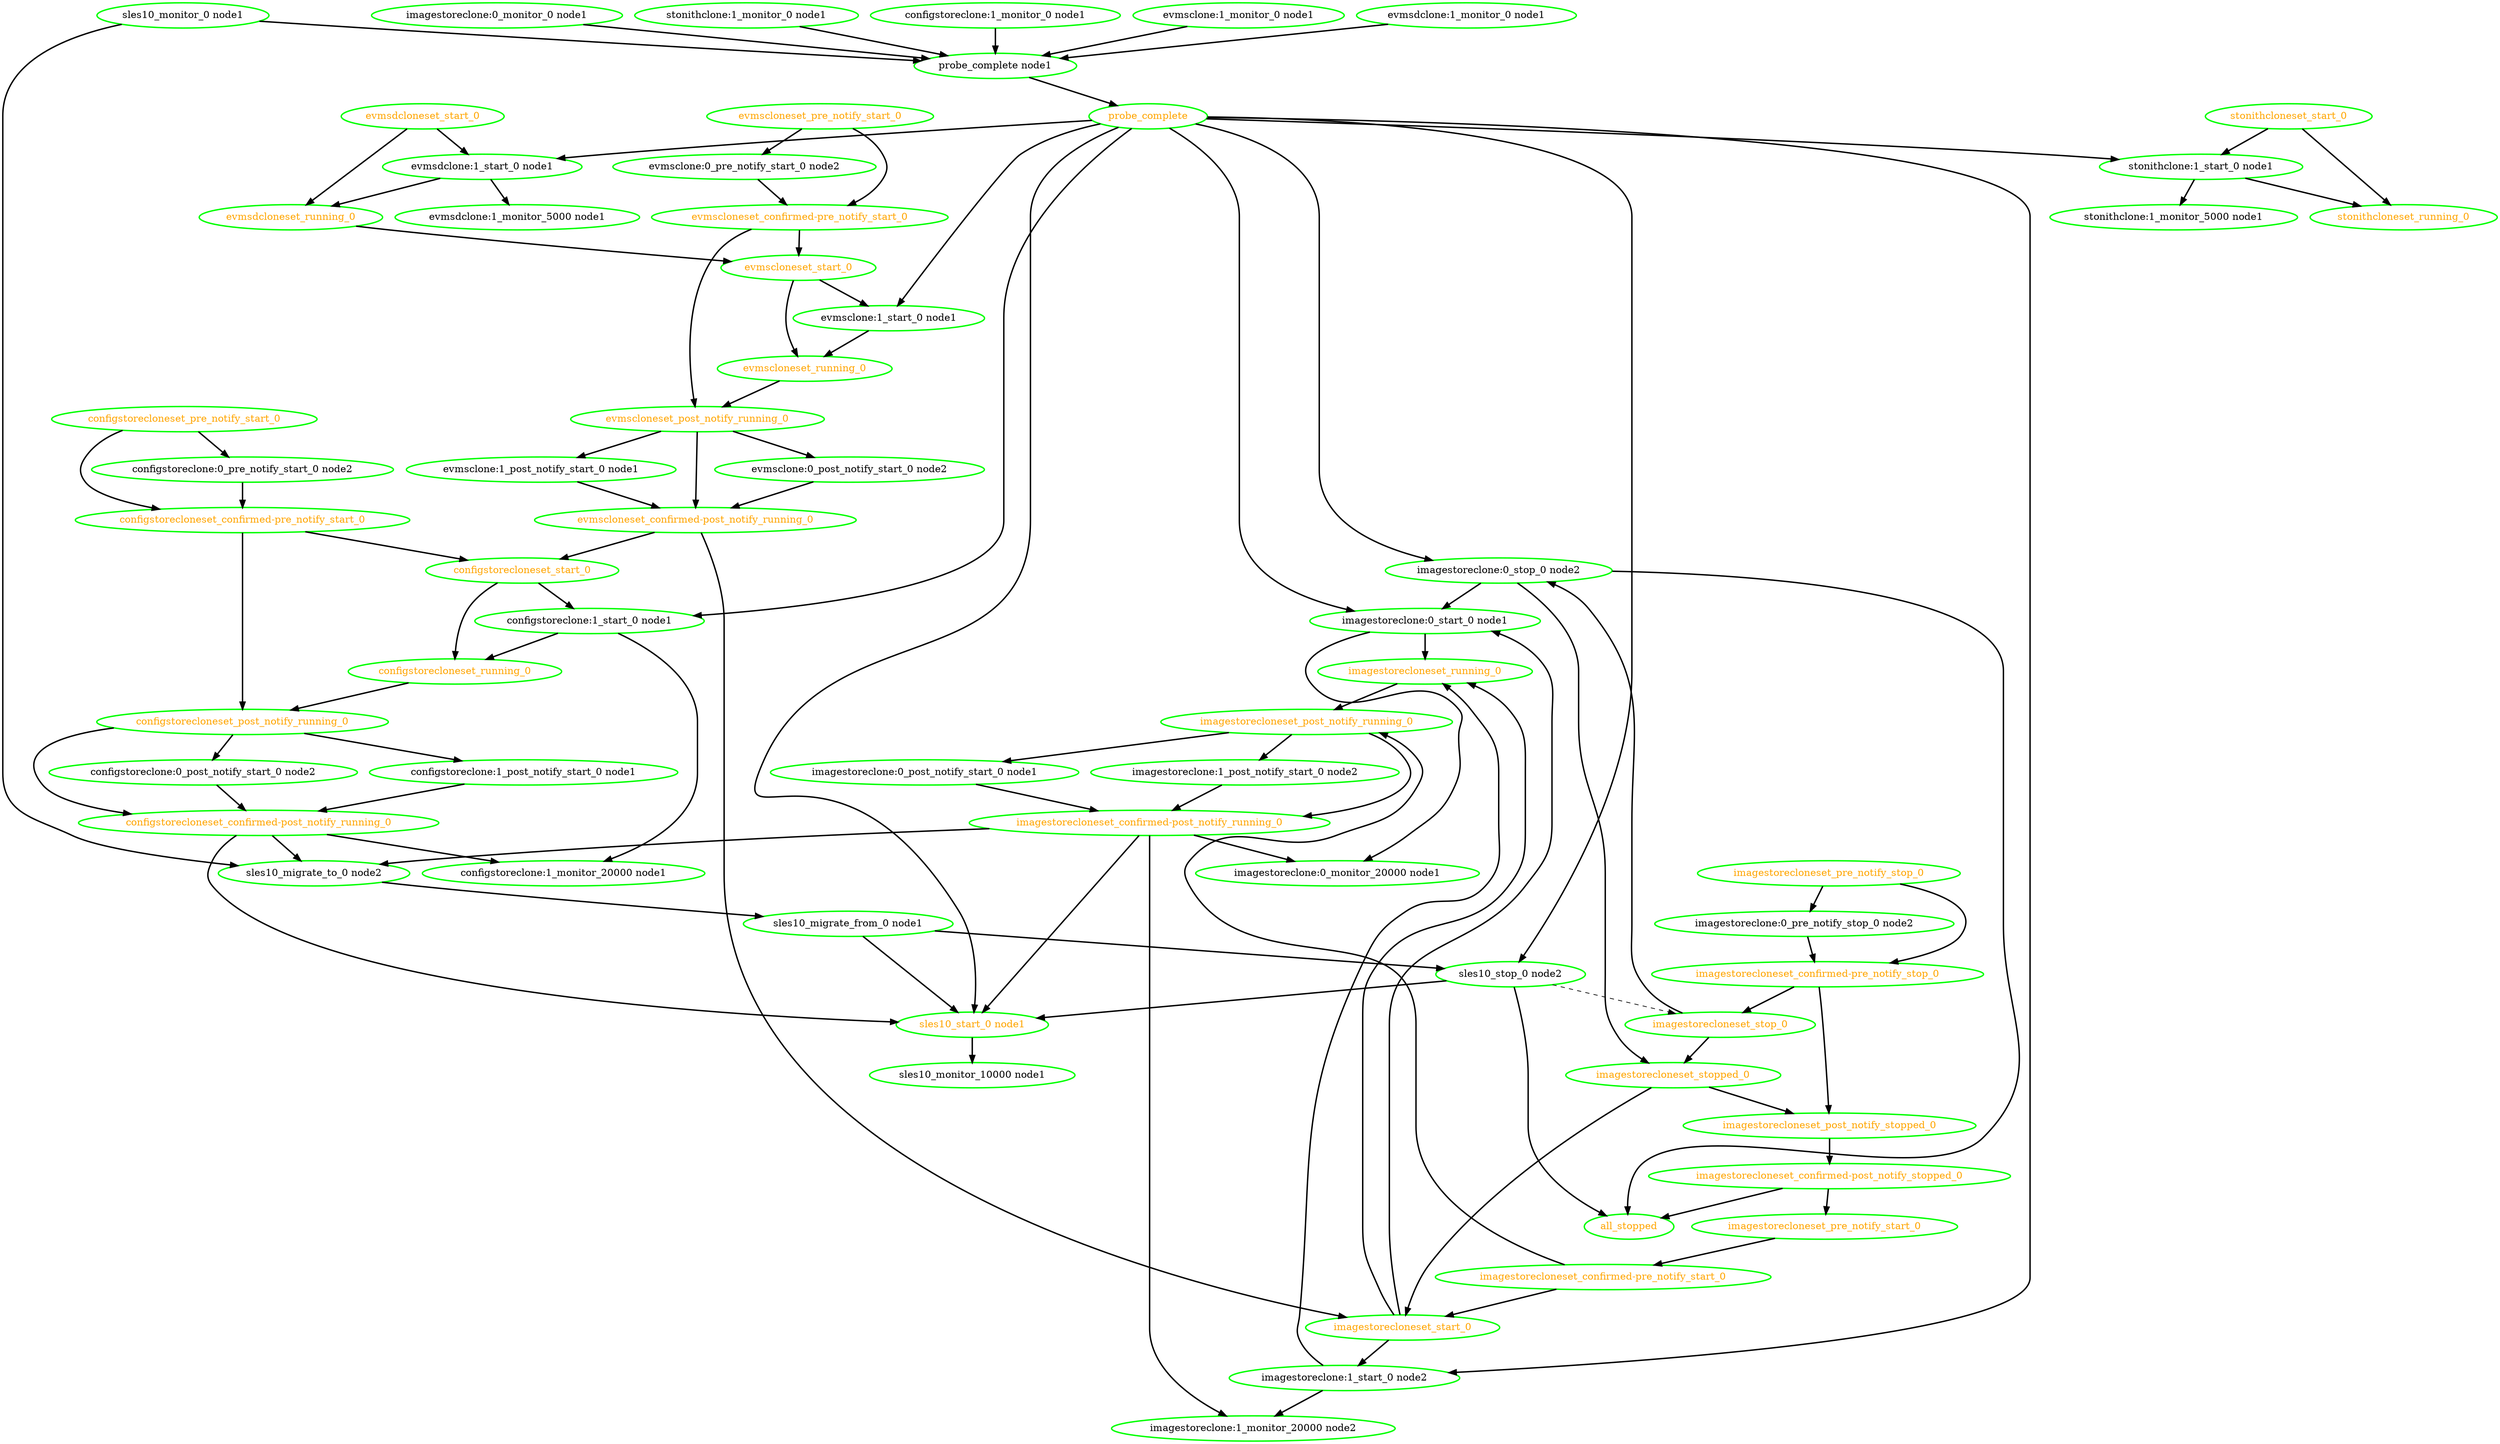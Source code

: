  digraph "g" {
"all_stopped" [ style=bold color="green" fontcolor="orange" ]
"configstoreclone:0_post_notify_start_0 node2" -> "configstorecloneset_confirmed-post_notify_running_0" [ style = bold]
"configstoreclone:0_post_notify_start_0 node2" [ style=bold color="green" fontcolor="black" ]
"configstoreclone:0_pre_notify_start_0 node2" -> "configstorecloneset_confirmed-pre_notify_start_0" [ style = bold]
"configstoreclone:0_pre_notify_start_0 node2" [ style=bold color="green" fontcolor="black" ]
"configstoreclone:1_monitor_0 node1" -> "probe_complete node1" [ style = bold]
"configstoreclone:1_monitor_0 node1" [ style=bold color="green" fontcolor="black" ]
"configstoreclone:1_monitor_20000 node1" [ style=bold color="green" fontcolor="black" ]
"configstoreclone:1_post_notify_start_0 node1" -> "configstorecloneset_confirmed-post_notify_running_0" [ style = bold]
"configstoreclone:1_post_notify_start_0 node1" [ style=bold color="green" fontcolor="black" ]
"configstoreclone:1_start_0 node1" -> "configstoreclone:1_monitor_20000 node1" [ style = bold]
"configstoreclone:1_start_0 node1" -> "configstorecloneset_running_0" [ style = bold]
"configstoreclone:1_start_0 node1" [ style=bold color="green" fontcolor="black" ]
"configstorecloneset_confirmed-post_notify_running_0" -> "configstoreclone:1_monitor_20000 node1" [ style = bold]
"configstorecloneset_confirmed-post_notify_running_0" -> "sles10_migrate_to_0 node2" [ style = bold]
"configstorecloneset_confirmed-post_notify_running_0" -> "sles10_start_0 node1" [ style = bold]
"configstorecloneset_confirmed-post_notify_running_0" [ style=bold color="green" fontcolor="orange" ]
"configstorecloneset_confirmed-pre_notify_start_0" -> "configstorecloneset_post_notify_running_0" [ style = bold]
"configstorecloneset_confirmed-pre_notify_start_0" -> "configstorecloneset_start_0" [ style = bold]
"configstorecloneset_confirmed-pre_notify_start_0" [ style=bold color="green" fontcolor="orange" ]
"configstorecloneset_post_notify_running_0" -> "configstoreclone:0_post_notify_start_0 node2" [ style = bold]
"configstorecloneset_post_notify_running_0" -> "configstoreclone:1_post_notify_start_0 node1" [ style = bold]
"configstorecloneset_post_notify_running_0" -> "configstorecloneset_confirmed-post_notify_running_0" [ style = bold]
"configstorecloneset_post_notify_running_0" [ style=bold color="green" fontcolor="orange" ]
"configstorecloneset_pre_notify_start_0" -> "configstoreclone:0_pre_notify_start_0 node2" [ style = bold]
"configstorecloneset_pre_notify_start_0" -> "configstorecloneset_confirmed-pre_notify_start_0" [ style = bold]
"configstorecloneset_pre_notify_start_0" [ style=bold color="green" fontcolor="orange" ]
"configstorecloneset_running_0" -> "configstorecloneset_post_notify_running_0" [ style = bold]
"configstorecloneset_running_0" [ style=bold color="green" fontcolor="orange" ]
"configstorecloneset_start_0" -> "configstoreclone:1_start_0 node1" [ style = bold]
"configstorecloneset_start_0" -> "configstorecloneset_running_0" [ style = bold]
"configstorecloneset_start_0" [ style=bold color="green" fontcolor="orange" ]
"evmsclone:0_post_notify_start_0 node2" -> "evmscloneset_confirmed-post_notify_running_0" [ style = bold]
"evmsclone:0_post_notify_start_0 node2" [ style=bold color="green" fontcolor="black" ]
"evmsclone:0_pre_notify_start_0 node2" -> "evmscloneset_confirmed-pre_notify_start_0" [ style = bold]
"evmsclone:0_pre_notify_start_0 node2" [ style=bold color="green" fontcolor="black" ]
"evmsclone:1_monitor_0 node1" -> "probe_complete node1" [ style = bold]
"evmsclone:1_monitor_0 node1" [ style=bold color="green" fontcolor="black" ]
"evmsclone:1_post_notify_start_0 node1" -> "evmscloneset_confirmed-post_notify_running_0" [ style = bold]
"evmsclone:1_post_notify_start_0 node1" [ style=bold color="green" fontcolor="black" ]
"evmsclone:1_start_0 node1" -> "evmscloneset_running_0" [ style = bold]
"evmsclone:1_start_0 node1" [ style=bold color="green" fontcolor="black" ]
"evmscloneset_confirmed-post_notify_running_0" -> "configstorecloneset_start_0" [ style = bold]
"evmscloneset_confirmed-post_notify_running_0" -> "imagestorecloneset_start_0" [ style = bold]
"evmscloneset_confirmed-post_notify_running_0" [ style=bold color="green" fontcolor="orange" ]
"evmscloneset_confirmed-pre_notify_start_0" -> "evmscloneset_post_notify_running_0" [ style = bold]
"evmscloneset_confirmed-pre_notify_start_0" -> "evmscloneset_start_0" [ style = bold]
"evmscloneset_confirmed-pre_notify_start_0" [ style=bold color="green" fontcolor="orange" ]
"evmscloneset_post_notify_running_0" -> "evmsclone:0_post_notify_start_0 node2" [ style = bold]
"evmscloneset_post_notify_running_0" -> "evmsclone:1_post_notify_start_0 node1" [ style = bold]
"evmscloneset_post_notify_running_0" -> "evmscloneset_confirmed-post_notify_running_0" [ style = bold]
"evmscloneset_post_notify_running_0" [ style=bold color="green" fontcolor="orange" ]
"evmscloneset_pre_notify_start_0" -> "evmsclone:0_pre_notify_start_0 node2" [ style = bold]
"evmscloneset_pre_notify_start_0" -> "evmscloneset_confirmed-pre_notify_start_0" [ style = bold]
"evmscloneset_pre_notify_start_0" [ style=bold color="green" fontcolor="orange" ]
"evmscloneset_running_0" -> "evmscloneset_post_notify_running_0" [ style = bold]
"evmscloneset_running_0" [ style=bold color="green" fontcolor="orange" ]
"evmscloneset_start_0" -> "evmsclone:1_start_0 node1" [ style = bold]
"evmscloneset_start_0" -> "evmscloneset_running_0" [ style = bold]
"evmscloneset_start_0" [ style=bold color="green" fontcolor="orange" ]
"evmsdclone:1_monitor_0 node1" -> "probe_complete node1" [ style = bold]
"evmsdclone:1_monitor_0 node1" [ style=bold color="green" fontcolor="black" ]
"evmsdclone:1_monitor_5000 node1" [ style=bold color="green" fontcolor="black" ]
"evmsdclone:1_start_0 node1" -> "evmsdclone:1_monitor_5000 node1" [ style = bold]
"evmsdclone:1_start_0 node1" -> "evmsdcloneset_running_0" [ style = bold]
"evmsdclone:1_start_0 node1" [ style=bold color="green" fontcolor="black" ]
"evmsdcloneset_running_0" -> "evmscloneset_start_0" [ style = bold]
"evmsdcloneset_running_0" [ style=bold color="green" fontcolor="orange" ]
"evmsdcloneset_start_0" -> "evmsdclone:1_start_0 node1" [ style = bold]
"evmsdcloneset_start_0" -> "evmsdcloneset_running_0" [ style = bold]
"evmsdcloneset_start_0" [ style=bold color="green" fontcolor="orange" ]
"imagestoreclone:0_monitor_0 node1" -> "probe_complete node1" [ style = bold]
"imagestoreclone:0_monitor_0 node1" [ style=bold color="green" fontcolor="black" ]
"imagestoreclone:0_monitor_20000 node1" [ style=bold color="green" fontcolor="black" ]
"imagestoreclone:0_post_notify_start_0 node1" -> "imagestorecloneset_confirmed-post_notify_running_0" [ style = bold]
"imagestoreclone:0_post_notify_start_0 node1" [ style=bold color="green" fontcolor="black" ]
"imagestoreclone:0_pre_notify_stop_0 node2" -> "imagestorecloneset_confirmed-pre_notify_stop_0" [ style = bold]
"imagestoreclone:0_pre_notify_stop_0 node2" [ style=bold color="green" fontcolor="black" ]
"imagestoreclone:0_start_0 node1" -> "imagestoreclone:0_monitor_20000 node1" [ style = bold]
"imagestoreclone:0_start_0 node1" -> "imagestorecloneset_running_0" [ style = bold]
"imagestoreclone:0_start_0 node1" [ style=bold color="green" fontcolor="black" ]
"imagestoreclone:0_stop_0 node2" -> "all_stopped" [ style = bold]
"imagestoreclone:0_stop_0 node2" -> "imagestoreclone:0_start_0 node1" [ style = bold]
"imagestoreclone:0_stop_0 node2" -> "imagestorecloneset_stopped_0" [ style = bold]
"imagestoreclone:0_stop_0 node2" [ style=bold color="green" fontcolor="black" ]
"imagestoreclone:1_monitor_20000 node2" [ style=bold color="green" fontcolor="black" ]
"imagestoreclone:1_post_notify_start_0 node2" -> "imagestorecloneset_confirmed-post_notify_running_0" [ style = bold]
"imagestoreclone:1_post_notify_start_0 node2" [ style=bold color="green" fontcolor="black" ]
"imagestoreclone:1_start_0 node2" -> "imagestoreclone:1_monitor_20000 node2" [ style = bold]
"imagestoreclone:1_start_0 node2" -> "imagestorecloneset_running_0" [ style = bold]
"imagestoreclone:1_start_0 node2" [ style=bold color="green" fontcolor="black" ]
"imagestorecloneset_confirmed-post_notify_running_0" -> "imagestoreclone:0_monitor_20000 node1" [ style = bold]
"imagestorecloneset_confirmed-post_notify_running_0" -> "imagestoreclone:1_monitor_20000 node2" [ style = bold]
"imagestorecloneset_confirmed-post_notify_running_0" -> "sles10_migrate_to_0 node2" [ style = bold]
"imagestorecloneset_confirmed-post_notify_running_0" -> "sles10_start_0 node1" [ style = bold]
"imagestorecloneset_confirmed-post_notify_running_0" [ style=bold color="green" fontcolor="orange" ]
"imagestorecloneset_confirmed-post_notify_stopped_0" -> "all_stopped" [ style = bold]
"imagestorecloneset_confirmed-post_notify_stopped_0" -> "imagestorecloneset_pre_notify_start_0" [ style = bold]
"imagestorecloneset_confirmed-post_notify_stopped_0" [ style=bold color="green" fontcolor="orange" ]
"imagestorecloneset_confirmed-pre_notify_start_0" -> "imagestorecloneset_post_notify_running_0" [ style = bold]
"imagestorecloneset_confirmed-pre_notify_start_0" -> "imagestorecloneset_start_0" [ style = bold]
"imagestorecloneset_confirmed-pre_notify_start_0" [ style=bold color="green" fontcolor="orange" ]
"imagestorecloneset_confirmed-pre_notify_stop_0" -> "imagestorecloneset_post_notify_stopped_0" [ style = bold]
"imagestorecloneset_confirmed-pre_notify_stop_0" -> "imagestorecloneset_stop_0" [ style = bold]
"imagestorecloneset_confirmed-pre_notify_stop_0" [ style=bold color="green" fontcolor="orange" ]
"imagestorecloneset_post_notify_running_0" -> "imagestoreclone:0_post_notify_start_0 node1" [ style = bold]
"imagestorecloneset_post_notify_running_0" -> "imagestoreclone:1_post_notify_start_0 node2" [ style = bold]
"imagestorecloneset_post_notify_running_0" -> "imagestorecloneset_confirmed-post_notify_running_0" [ style = bold]
"imagestorecloneset_post_notify_running_0" [ style=bold color="green" fontcolor="orange" ]
"imagestorecloneset_post_notify_stopped_0" -> "imagestorecloneset_confirmed-post_notify_stopped_0" [ style = bold]
"imagestorecloneset_post_notify_stopped_0" [ style=bold color="green" fontcolor="orange" ]
"imagestorecloneset_pre_notify_start_0" -> "imagestorecloneset_confirmed-pre_notify_start_0" [ style = bold]
"imagestorecloneset_pre_notify_start_0" [ style=bold color="green" fontcolor="orange" ]
"imagestorecloneset_pre_notify_stop_0" -> "imagestoreclone:0_pre_notify_stop_0 node2" [ style = bold]
"imagestorecloneset_pre_notify_stop_0" -> "imagestorecloneset_confirmed-pre_notify_stop_0" [ style = bold]
"imagestorecloneset_pre_notify_stop_0" [ style=bold color="green" fontcolor="orange" ]
"imagestorecloneset_running_0" -> "imagestorecloneset_post_notify_running_0" [ style = bold]
"imagestorecloneset_running_0" [ style=bold color="green" fontcolor="orange" ]
"imagestorecloneset_start_0" -> "imagestoreclone:0_start_0 node1" [ style = bold]
"imagestorecloneset_start_0" -> "imagestoreclone:1_start_0 node2" [ style = bold]
"imagestorecloneset_start_0" -> "imagestorecloneset_running_0" [ style = bold]
"imagestorecloneset_start_0" [ style=bold color="green" fontcolor="orange" ]
"imagestorecloneset_stop_0" -> "imagestoreclone:0_stop_0 node2" [ style = bold]
"imagestorecloneset_stop_0" -> "imagestorecloneset_stopped_0" [ style = bold]
"imagestorecloneset_stop_0" [ style=bold color="green" fontcolor="orange" ]
"imagestorecloneset_stopped_0" -> "imagestorecloneset_post_notify_stopped_0" [ style = bold]
"imagestorecloneset_stopped_0" -> "imagestorecloneset_start_0" [ style = bold]
"imagestorecloneset_stopped_0" [ style=bold color="green" fontcolor="orange" ]
"probe_complete node1" -> "probe_complete" [ style = bold]
"probe_complete node1" [ style=bold color="green" fontcolor="black" ]
"probe_complete" -> "configstoreclone:1_start_0 node1" [ style = bold]
"probe_complete" -> "evmsclone:1_start_0 node1" [ style = bold]
"probe_complete" -> "evmsdclone:1_start_0 node1" [ style = bold]
"probe_complete" -> "imagestoreclone:0_start_0 node1" [ style = bold]
"probe_complete" -> "imagestoreclone:0_stop_0 node2" [ style = bold]
"probe_complete" -> "imagestoreclone:1_start_0 node2" [ style = bold]
"probe_complete" -> "sles10_start_0 node1" [ style = bold]
"probe_complete" -> "sles10_stop_0 node2" [ style = bold]
"probe_complete" -> "stonithclone:1_start_0 node1" [ style = bold]
"probe_complete" [ style=bold color="green" fontcolor="orange" ]
"sles10_migrate_from_0 node1" -> "sles10_start_0 node1" [ style = bold]
"sles10_migrate_from_0 node1" -> "sles10_stop_0 node2" [ style = bold]
"sles10_migrate_from_0 node1" [ style=bold color="green" fontcolor="black"]
"sles10_migrate_to_0 node2" -> "sles10_migrate_from_0 node1" [ style = bold]
"sles10_migrate_to_0 node2" [ style=bold color="green" fontcolor="black"]
"sles10_monitor_0 node1" -> "probe_complete node1" [ style = bold]
"sles10_monitor_0 node1" -> "sles10_migrate_to_0 node2" [ style = bold]
"sles10_monitor_0 node1" [ style=bold color="green" fontcolor="black" ]
"sles10_monitor_10000 node1" [ style=bold color="green" fontcolor="black" ]
"sles10_start_0 node1" -> "sles10_monitor_10000 node1" [ style = bold]
"sles10_start_0 node1" [ style=bold color="green" fontcolor="orange"]
"sles10_stop_0 node2" -> "all_stopped" [ style = bold]
"sles10_stop_0 node2" -> "imagestorecloneset_stop_0" [ style = dashed]
"sles10_stop_0 node2" -> "sles10_start_0 node1" [ style = bold]
"sles10_stop_0 node2" [ style=bold color="green" fontcolor="black" ]
"stonithclone:1_monitor_0 node1" -> "probe_complete node1" [ style = bold]
"stonithclone:1_monitor_0 node1" [ style=bold color="green" fontcolor="black" ]
"stonithclone:1_monitor_5000 node1" [ style=bold color="green" fontcolor="black" ]
"stonithclone:1_start_0 node1" -> "stonithclone:1_monitor_5000 node1" [ style = bold]
"stonithclone:1_start_0 node1" -> "stonithcloneset_running_0" [ style = bold]
"stonithclone:1_start_0 node1" [ style=bold color="green" fontcolor="black" ]
"stonithcloneset_running_0" [ style=bold color="green" fontcolor="orange" ]
"stonithcloneset_start_0" -> "stonithclone:1_start_0 node1" [ style = bold]
"stonithcloneset_start_0" -> "stonithcloneset_running_0" [ style = bold]
"stonithcloneset_start_0" [ style=bold color="green" fontcolor="orange" ]
}
